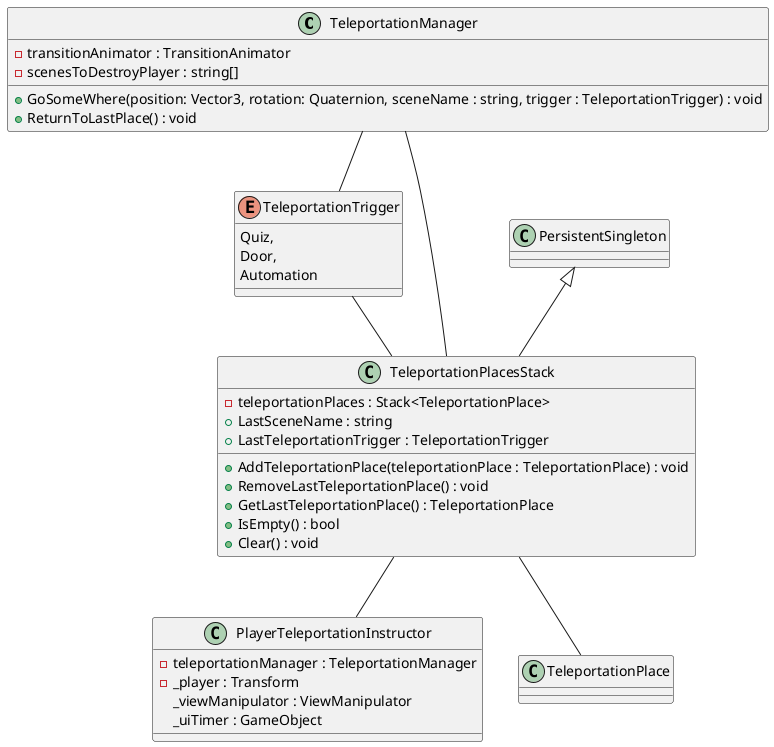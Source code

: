 @startuml

class TeleportationManager {
    -transitionAnimator : TransitionAnimator
    -scenesToDestroyPlayer : string[]

    + GoSomeWhere(position: Vector3, rotation: Quaternion, sceneName : string, trigger : TeleportationTrigger) : void
    + ReturnToLastPlace() : void
}

class PlayerTeleportationInstructor {
    -teleportationManager : TeleportationManager
    -_player : Transform
    _viewManipulator : ViewManipulator
    _uiTimer : GameObject
}

enum TeleportationTrigger{
    Quiz,
    Door,
    Automation
}

class TeleportationPlacesStack extends PersistentSingleton {
    -teleportationPlaces : Stack<TeleportationPlace>
    +LastSceneName : string
    +LastTeleportationTrigger : TeleportationTrigger

    + AddTeleportationPlace(teleportationPlace : TeleportationPlace) : void
    +RemoveLastTeleportationPlace() : void
    +GetLastTeleportationPlace() : TeleportationPlace
    +IsEmpty() : bool
    +Clear() : void
}

TeleportationPlacesStack -- TeleportationPlace
TeleportationManager -- TeleportationPlacesStack
TeleportationPlacesStack -- PlayerTeleportationInstructor
TeleportationManager -- TeleportationTrigger
TeleportationTrigger -- TeleportationPlacesStack
@enduml

